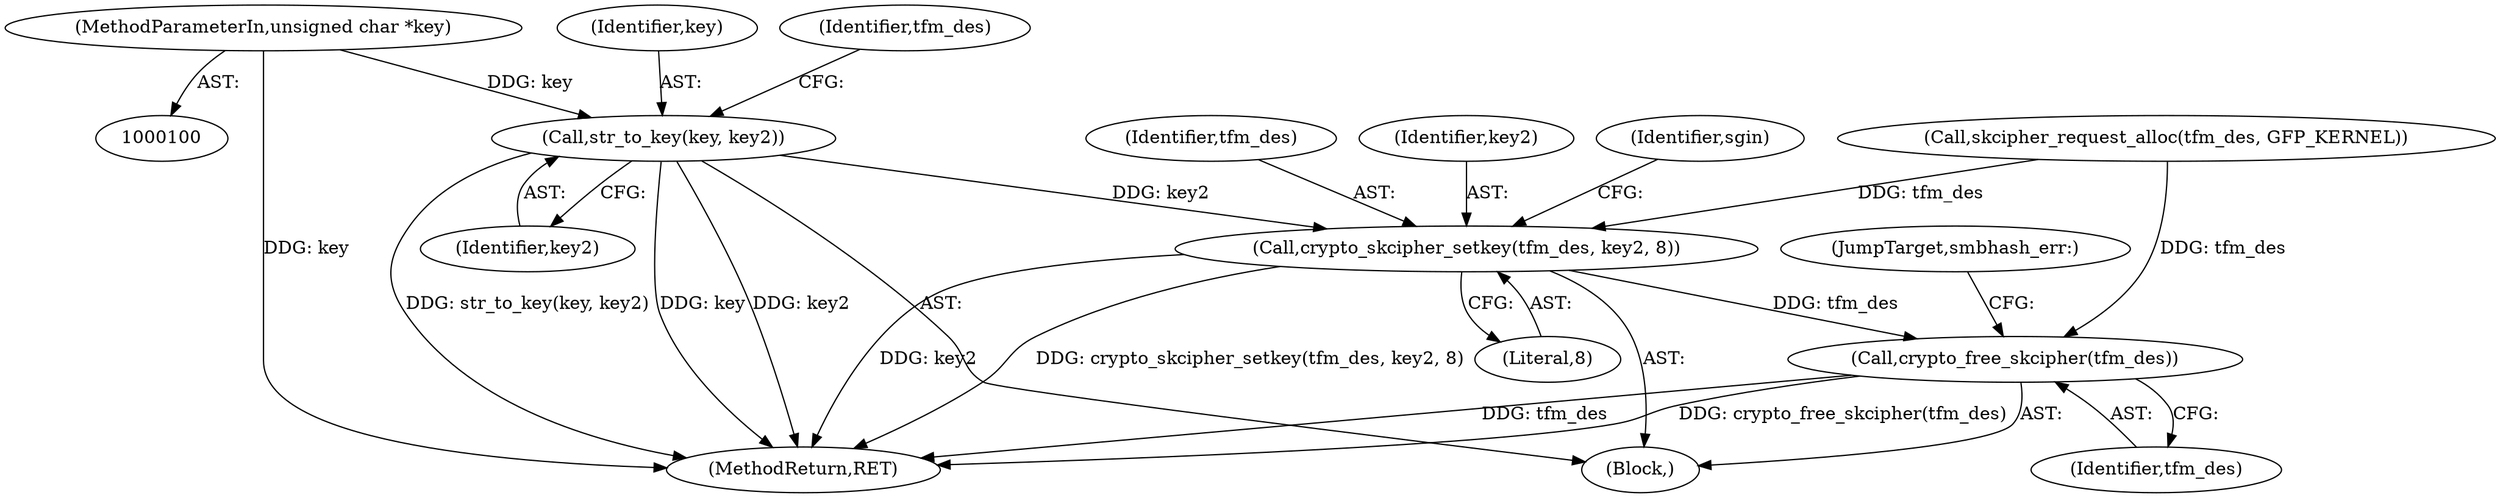 digraph "1_linux_06deeec77a5a689cc94b21a8a91a76e42176685d@pointer" {
"1000103" [label="(MethodParameterIn,unsigned char *key)"];
"1000111" [label="(Call,str_to_key(key, key2))"];
"1000149" [label="(Call,crypto_skcipher_setkey(tfm_des, key2, 8))"];
"1000189" [label="(Call,crypto_free_skcipher(tfm_des))"];
"1000134" [label="(Call,skcipher_request_alloc(tfm_des, GFP_KERNEL))"];
"1000191" [label="(JumpTarget,smbhash_err:)"];
"1000149" [label="(Call,crypto_skcipher_setkey(tfm_des, key2, 8))"];
"1000150" [label="(Identifier,tfm_des)"];
"1000113" [label="(Identifier,key2)"];
"1000104" [label="(Block,)"];
"1000151" [label="(Identifier,key2)"];
"1000189" [label="(Call,crypto_free_skcipher(tfm_des))"];
"1000152" [label="(Literal,8)"];
"1000115" [label="(Identifier,tfm_des)"];
"1000103" [label="(MethodParameterIn,unsigned char *key)"];
"1000111" [label="(Call,str_to_key(key, key2))"];
"1000194" [label="(MethodReturn,RET)"];
"1000155" [label="(Identifier,sgin)"];
"1000190" [label="(Identifier,tfm_des)"];
"1000112" [label="(Identifier,key)"];
"1000103" -> "1000100"  [label="AST: "];
"1000103" -> "1000194"  [label="DDG: key"];
"1000103" -> "1000111"  [label="DDG: key"];
"1000111" -> "1000104"  [label="AST: "];
"1000111" -> "1000113"  [label="CFG: "];
"1000112" -> "1000111"  [label="AST: "];
"1000113" -> "1000111"  [label="AST: "];
"1000115" -> "1000111"  [label="CFG: "];
"1000111" -> "1000194"  [label="DDG: key"];
"1000111" -> "1000194"  [label="DDG: key2"];
"1000111" -> "1000194"  [label="DDG: str_to_key(key, key2)"];
"1000111" -> "1000149"  [label="DDG: key2"];
"1000149" -> "1000104"  [label="AST: "];
"1000149" -> "1000152"  [label="CFG: "];
"1000150" -> "1000149"  [label="AST: "];
"1000151" -> "1000149"  [label="AST: "];
"1000152" -> "1000149"  [label="AST: "];
"1000155" -> "1000149"  [label="CFG: "];
"1000149" -> "1000194"  [label="DDG: key2"];
"1000149" -> "1000194"  [label="DDG: crypto_skcipher_setkey(tfm_des, key2, 8)"];
"1000134" -> "1000149"  [label="DDG: tfm_des"];
"1000149" -> "1000189"  [label="DDG: tfm_des"];
"1000189" -> "1000104"  [label="AST: "];
"1000189" -> "1000190"  [label="CFG: "];
"1000190" -> "1000189"  [label="AST: "];
"1000191" -> "1000189"  [label="CFG: "];
"1000189" -> "1000194"  [label="DDG: tfm_des"];
"1000189" -> "1000194"  [label="DDG: crypto_free_skcipher(tfm_des)"];
"1000134" -> "1000189"  [label="DDG: tfm_des"];
}
